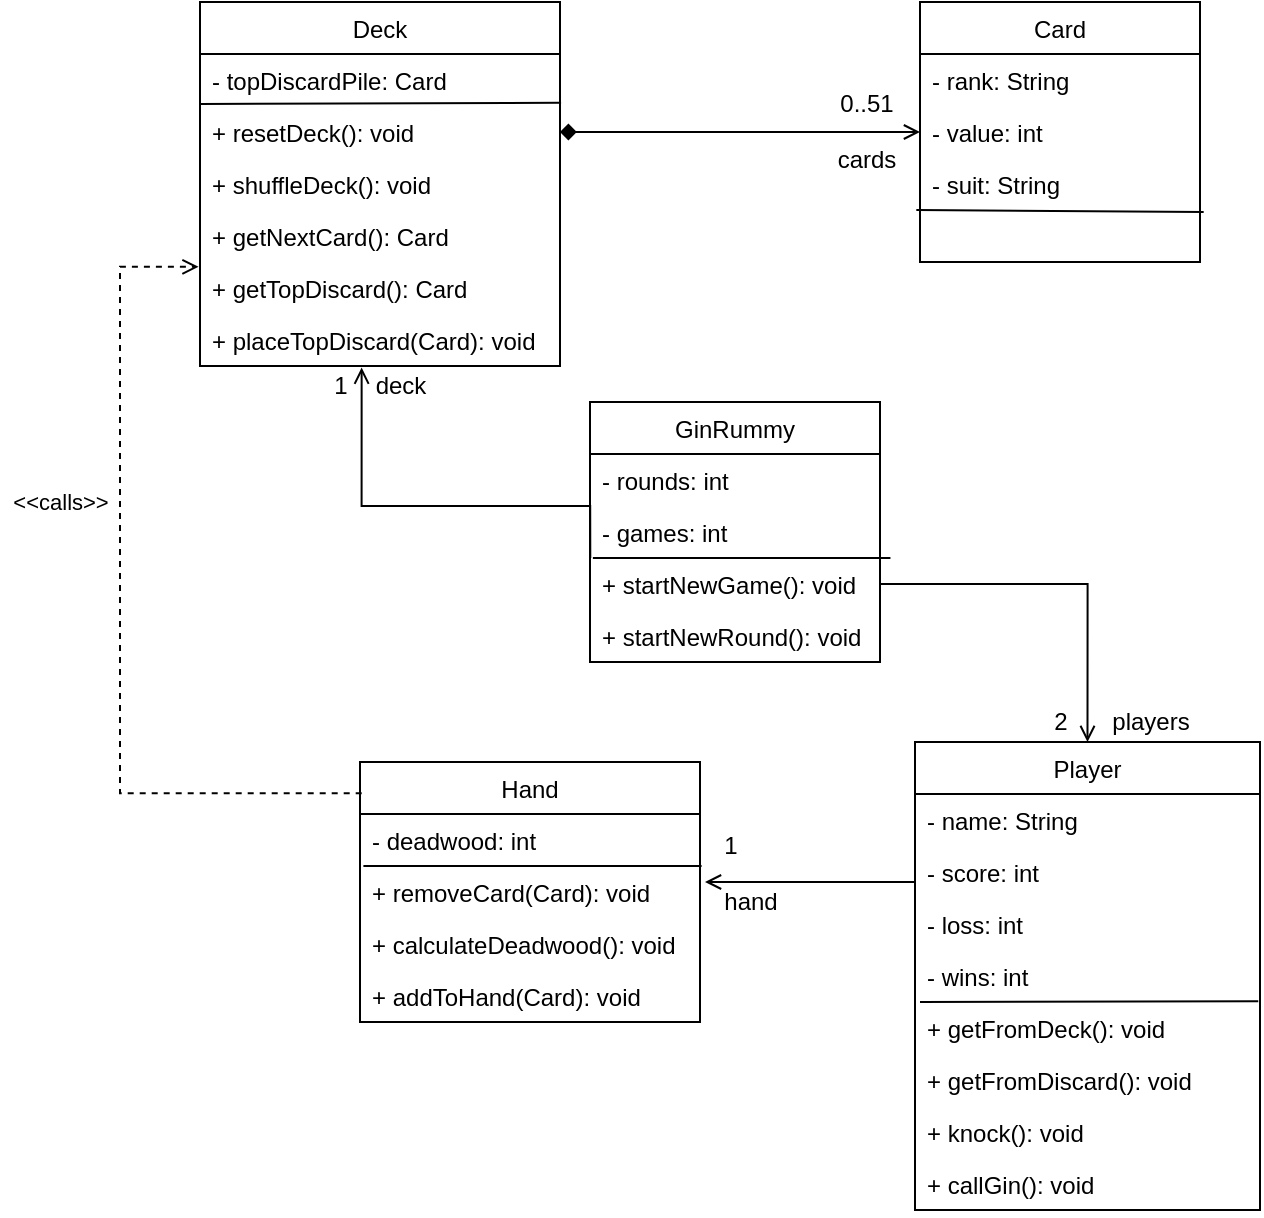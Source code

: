 <mxfile version="14.8.5" type="device"><diagram id="83G-iVeNIf1p2QS6cMxY" name="Page-1"><mxGraphModel dx="1038" dy="556" grid="1" gridSize="10" guides="1" tooltips="1" connect="1" arrows="1" fold="1" page="1" pageScale="1" pageWidth="850" pageHeight="1100" math="0" shadow="0"><root><mxCell id="0"/><mxCell id="1" parent="0"/><mxCell id="Ign9iIN8-Xl34UDNv2AH-1" value="Deck" style="swimlane;fontStyle=0;childLayout=stackLayout;horizontal=1;startSize=26;horizontalStack=0;resizeParent=1;resizeParentMax=0;resizeLast=0;collapsible=1;marginBottom=0;" vertex="1" parent="1"><mxGeometry x="150" y="120" width="180" height="182" as="geometry"><mxRectangle x="230" y="430" width="60" height="26" as="alternateBounds"/></mxGeometry></mxCell><mxCell id="Ign9iIN8-Xl34UDNv2AH-29" value="- topDiscardPile: Card" style="text;fillColor=none;align=left;verticalAlign=top;spacingLeft=4;spacingRight=4;overflow=hidden;rotatable=0;points=[[0,0.5],[1,0.5]];portConstraint=eastwest;" vertex="1" parent="Ign9iIN8-Xl34UDNv2AH-1"><mxGeometry y="26" width="180" height="26" as="geometry"/></mxCell><mxCell id="Ign9iIN8-Xl34UDNv2AH-78" value="" style="endArrow=none;html=1;fontSize=11;entryX=1.003;entryY=-0.062;entryDx=0;entryDy=0;entryPerimeter=0;" edge="1" parent="Ign9iIN8-Xl34UDNv2AH-1" target="Ign9iIN8-Xl34UDNv2AH-2"><mxGeometry width="50" height="50" relative="1" as="geometry"><mxPoint y="51" as="sourcePoint"/><mxPoint x="143.66" y="52" as="targetPoint"/></mxGeometry></mxCell><mxCell id="Ign9iIN8-Xl34UDNv2AH-2" value="+ resetDeck(): void" style="text;strokeColor=none;fillColor=none;align=left;verticalAlign=top;spacingLeft=4;spacingRight=4;overflow=hidden;rotatable=0;points=[[0,0.5],[1,0.5]];portConstraint=eastwest;" vertex="1" parent="Ign9iIN8-Xl34UDNv2AH-1"><mxGeometry y="52" width="180" height="26" as="geometry"/></mxCell><mxCell id="Ign9iIN8-Xl34UDNv2AH-3" value="+ shuffleDeck(): void" style="text;strokeColor=none;fillColor=none;align=left;verticalAlign=top;spacingLeft=4;spacingRight=4;overflow=hidden;rotatable=0;points=[[0,0.5],[1,0.5]];portConstraint=eastwest;" vertex="1" parent="Ign9iIN8-Xl34UDNv2AH-1"><mxGeometry y="78" width="180" height="26" as="geometry"/></mxCell><mxCell id="Ign9iIN8-Xl34UDNv2AH-4" value="+ getNextCard(): Card" style="text;strokeColor=none;fillColor=none;align=left;verticalAlign=top;spacingLeft=4;spacingRight=4;overflow=hidden;rotatable=0;points=[[0,0.5],[1,0.5]];portConstraint=eastwest;" vertex="1" parent="Ign9iIN8-Xl34UDNv2AH-1"><mxGeometry y="104" width="180" height="26" as="geometry"/></mxCell><mxCell id="Ign9iIN8-Xl34UDNv2AH-76" value="+ getTopDiscard(): Card" style="text;strokeColor=none;fillColor=none;align=left;verticalAlign=top;spacingLeft=4;spacingRight=4;overflow=hidden;rotatable=0;points=[[0,0.5],[1,0.5]];portConstraint=eastwest;" vertex="1" parent="Ign9iIN8-Xl34UDNv2AH-1"><mxGeometry y="130" width="180" height="26" as="geometry"/></mxCell><mxCell id="Ign9iIN8-Xl34UDNv2AH-75" value="+ placeTopDiscard(Card): void" style="text;strokeColor=none;fillColor=none;align=left;verticalAlign=top;spacingLeft=4;spacingRight=4;overflow=hidden;rotatable=0;points=[[0,0.5],[1,0.5]];portConstraint=eastwest;" vertex="1" parent="Ign9iIN8-Xl34UDNv2AH-1"><mxGeometry y="156" width="180" height="26" as="geometry"/></mxCell><mxCell id="Ign9iIN8-Xl34UDNv2AH-5" value="Player" style="swimlane;fontStyle=0;childLayout=stackLayout;horizontal=1;startSize=26;horizontalStack=0;resizeParent=1;resizeParentMax=0;resizeLast=0;collapsible=1;marginBottom=0;" vertex="1" parent="1"><mxGeometry x="507.5" y="490" width="172.5" height="234" as="geometry"/></mxCell><mxCell id="Ign9iIN8-Xl34UDNv2AH-41" value="- name: String" style="text;fillColor=none;align=left;verticalAlign=top;spacingLeft=4;spacingRight=4;overflow=hidden;rotatable=0;points=[[0,0.5],[1,0.5]];portConstraint=eastwest;" vertex="1" parent="Ign9iIN8-Xl34UDNv2AH-5"><mxGeometry y="26" width="172.5" height="26" as="geometry"/></mxCell><mxCell id="Ign9iIN8-Xl34UDNv2AH-31" value="- score: int" style="text;fillColor=none;align=left;verticalAlign=top;spacingLeft=4;spacingRight=4;overflow=hidden;rotatable=0;points=[[0,0.5],[1,0.5]];portConstraint=eastwest;sketch=0;" vertex="1" parent="Ign9iIN8-Xl34UDNv2AH-5"><mxGeometry y="52" width="172.5" height="26" as="geometry"/></mxCell><mxCell id="Ign9iIN8-Xl34UDNv2AH-85" value="- loss: int" style="text;fillColor=none;align=left;verticalAlign=top;spacingLeft=4;spacingRight=4;overflow=hidden;rotatable=0;points=[[0,0.5],[1,0.5]];portConstraint=eastwest;" vertex="1" parent="Ign9iIN8-Xl34UDNv2AH-5"><mxGeometry y="78" width="172.5" height="26" as="geometry"/></mxCell><mxCell id="Ign9iIN8-Xl34UDNv2AH-84" value="- wins: int" style="text;fillColor=none;align=left;verticalAlign=top;spacingLeft=4;spacingRight=4;overflow=hidden;rotatable=0;points=[[0,0.5],[1,0.5]];portConstraint=eastwest;" vertex="1" parent="Ign9iIN8-Xl34UDNv2AH-5"><mxGeometry y="104" width="172.5" height="26" as="geometry"/></mxCell><mxCell id="Ign9iIN8-Xl34UDNv2AH-6" value="+ getFromDeck(): void" style="text;fillColor=none;align=left;verticalAlign=top;spacingLeft=4;spacingRight=4;overflow=hidden;rotatable=0;points=[[0,0.5],[1,0.5]];portConstraint=eastwest;" vertex="1" parent="Ign9iIN8-Xl34UDNv2AH-5"><mxGeometry y="130" width="172.5" height="26" as="geometry"/></mxCell><mxCell id="Ign9iIN8-Xl34UDNv2AH-42" value="+ getFromDiscard(): void" style="text;fillColor=none;align=left;verticalAlign=top;spacingLeft=4;spacingRight=4;overflow=hidden;rotatable=0;points=[[0,0.5],[1,0.5]];portConstraint=eastwest;" vertex="1" parent="Ign9iIN8-Xl34UDNv2AH-5"><mxGeometry y="156" width="172.5" height="26" as="geometry"/></mxCell><mxCell id="Ign9iIN8-Xl34UDNv2AH-33" value="+ knock(): void " style="text;fillColor=none;align=left;verticalAlign=top;spacingLeft=4;spacingRight=4;overflow=hidden;rotatable=0;points=[[0,0.5],[1,0.5]];portConstraint=eastwest;" vertex="1" parent="Ign9iIN8-Xl34UDNv2AH-5"><mxGeometry y="182" width="172.5" height="26" as="geometry"/></mxCell><mxCell id="Ign9iIN8-Xl34UDNv2AH-34" value="+ callGin(): void" style="text;fillColor=none;align=left;verticalAlign=top;spacingLeft=4;spacingRight=4;overflow=hidden;rotatable=0;points=[[0,0.5],[1,0.5]];portConstraint=eastwest;" vertex="1" parent="Ign9iIN8-Xl34UDNv2AH-5"><mxGeometry y="208" width="172.5" height="26" as="geometry"/></mxCell><mxCell id="Ign9iIN8-Xl34UDNv2AH-9" value="Hand" style="swimlane;fontStyle=0;childLayout=stackLayout;horizontal=1;startSize=26;horizontalStack=0;resizeParent=1;resizeParentMax=0;resizeLast=0;collapsible=1;marginBottom=0;" vertex="1" parent="1"><mxGeometry x="230" y="500" width="170" height="130" as="geometry"/></mxCell><mxCell id="Ign9iIN8-Xl34UDNv2AH-10" value="- deadwood: int" style="text;fillColor=none;align=left;verticalAlign=top;spacingLeft=4;spacingRight=4;overflow=hidden;rotatable=0;points=[[0,0.5],[1,0.5]];portConstraint=eastwest;" vertex="1" parent="Ign9iIN8-Xl34UDNv2AH-9"><mxGeometry y="26" width="170" height="26" as="geometry"/></mxCell><mxCell id="Ign9iIN8-Xl34UDNv2AH-51" value="+ removeCard(Card): void" style="text;strokeColor=none;fillColor=none;align=left;verticalAlign=top;spacingLeft=4;spacingRight=4;overflow=hidden;rotatable=0;points=[[0,0.5],[1,0.5]];portConstraint=eastwest;" vertex="1" parent="Ign9iIN8-Xl34UDNv2AH-9"><mxGeometry y="52" width="170" height="26" as="geometry"/></mxCell><mxCell id="Ign9iIN8-Xl34UDNv2AH-87" value="+ calculateDeadwood(): void" style="text;strokeColor=none;fillColor=none;align=left;verticalAlign=top;spacingLeft=4;spacingRight=4;overflow=hidden;rotatable=0;points=[[0,0.5],[1,0.5]];portConstraint=eastwest;" vertex="1" parent="Ign9iIN8-Xl34UDNv2AH-9"><mxGeometry y="78" width="170" height="26" as="geometry"/></mxCell><mxCell id="Ign9iIN8-Xl34UDNv2AH-12" value="+ addToHand(Card): void" style="text;strokeColor=none;fillColor=none;align=left;verticalAlign=top;spacingLeft=4;spacingRight=4;overflow=hidden;rotatable=0;points=[[0,0.5],[1,0.5]];portConstraint=eastwest;" vertex="1" parent="Ign9iIN8-Xl34UDNv2AH-9"><mxGeometry y="104" width="170" height="26" as="geometry"/></mxCell><mxCell id="Ign9iIN8-Xl34UDNv2AH-13" value="Card" style="swimlane;fontStyle=0;childLayout=stackLayout;horizontal=1;startSize=26;horizontalStack=0;resizeParent=1;resizeParentMax=0;resizeLast=0;collapsible=1;marginBottom=0;" vertex="1" parent="1"><mxGeometry x="510" y="120" width="140" height="130" as="geometry"><mxRectangle x="520" y="430" width="60" height="26" as="alternateBounds"/></mxGeometry></mxCell><mxCell id="Ign9iIN8-Xl34UDNv2AH-14" value="- rank: String" style="text;strokeColor=none;fillColor=none;align=left;verticalAlign=top;spacingLeft=4;spacingRight=4;overflow=hidden;rotatable=0;points=[[0,0.5],[1,0.5]];portConstraint=eastwest;" vertex="1" parent="Ign9iIN8-Xl34UDNv2AH-13"><mxGeometry y="26" width="140" height="26" as="geometry"/></mxCell><mxCell id="Ign9iIN8-Xl34UDNv2AH-15" value="- value: int" style="text;strokeColor=none;fillColor=none;align=left;verticalAlign=top;spacingLeft=4;spacingRight=4;overflow=hidden;rotatable=0;points=[[0,0.5],[1,0.5]];portConstraint=eastwest;" vertex="1" parent="Ign9iIN8-Xl34UDNv2AH-13"><mxGeometry y="52" width="140" height="26" as="geometry"/></mxCell><mxCell id="Ign9iIN8-Xl34UDNv2AH-16" value="- suit: String" style="text;strokeColor=none;fillColor=none;align=left;verticalAlign=top;spacingLeft=4;spacingRight=4;overflow=hidden;rotatable=0;points=[[0,0.5],[1,0.5]];portConstraint=eastwest;" vertex="1" parent="Ign9iIN8-Xl34UDNv2AH-13"><mxGeometry y="78" width="140" height="26" as="geometry"/></mxCell><mxCell id="Ign9iIN8-Xl34UDNv2AH-79" value="" style="endArrow=none;html=1;fontSize=11;entryX=1.008;entryY=1;entryDx=0;entryDy=0;entryPerimeter=0;" edge="1" parent="Ign9iIN8-Xl34UDNv2AH-13"><mxGeometry width="50" height="50" relative="1" as="geometry"><mxPoint x="-1.83" y="104" as="sourcePoint"/><mxPoint x="141.83" y="105" as="targetPoint"/></mxGeometry></mxCell><mxCell id="Ign9iIN8-Xl34UDNv2AH-50" value="" style="text;fillColor=none;align=left;verticalAlign=top;spacingLeft=4;spacingRight=4;overflow=hidden;rotatable=0;points=[[0,0.5],[1,0.5]];portConstraint=eastwest;" vertex="1" parent="Ign9iIN8-Xl34UDNv2AH-13"><mxGeometry y="104" width="140" height="26" as="geometry"/></mxCell><mxCell id="Ign9iIN8-Xl34UDNv2AH-35" style="edgeStyle=orthogonalEdgeStyle;rounded=0;orthogonalLoop=1;jettySize=auto;html=1;startArrow=none;startFill=0;endArrow=open;endFill=0;exitX=0.001;exitY=0;exitDx=0;exitDy=0;exitPerimeter=0;entryX=0.449;entryY=1.031;entryDx=0;entryDy=0;entryPerimeter=0;" edge="1" parent="1" source="Ign9iIN8-Xl34UDNv2AH-19" target="Ign9iIN8-Xl34UDNv2AH-75"><mxGeometry relative="1" as="geometry"><mxPoint x="270" y="340" as="targetPoint"/><Array as="points"><mxPoint x="345" y="372"/><mxPoint x="231" y="372"/></Array></mxGeometry></mxCell><mxCell id="Ign9iIN8-Xl34UDNv2AH-17" value="GinRummy" style="swimlane;fontStyle=0;childLayout=stackLayout;horizontal=1;startSize=26;horizontalStack=0;resizeParent=1;resizeParentMax=0;resizeLast=0;collapsible=1;marginBottom=0;" vertex="1" parent="1"><mxGeometry x="345" y="320" width="145" height="130" as="geometry"/></mxCell><mxCell id="Ign9iIN8-Xl34UDNv2AH-18" value="- rounds: int" style="text;fillColor=none;align=left;verticalAlign=top;spacingLeft=4;spacingRight=4;overflow=hidden;rotatable=0;points=[[0,0.5],[1,0.5]];portConstraint=eastwest;" vertex="1" parent="Ign9iIN8-Xl34UDNv2AH-17"><mxGeometry y="26" width="145" height="26" as="geometry"/></mxCell><mxCell id="Ign9iIN8-Xl34UDNv2AH-83" value="- games: int" style="text;fillColor=none;align=left;verticalAlign=top;spacingLeft=4;spacingRight=4;overflow=hidden;rotatable=0;points=[[0,0.5],[1,0.5]];portConstraint=eastwest;" vertex="1" parent="Ign9iIN8-Xl34UDNv2AH-17"><mxGeometry y="52" width="145" height="26" as="geometry"/></mxCell><mxCell id="Ign9iIN8-Xl34UDNv2AH-19" value="+ startNewGame(): void" style="text;strokeColor=none;fillColor=none;align=left;verticalAlign=top;spacingLeft=4;spacingRight=4;overflow=hidden;rotatable=0;points=[[0,0.5],[1,0.5]];portConstraint=eastwest;" vertex="1" parent="Ign9iIN8-Xl34UDNv2AH-17"><mxGeometry y="78" width="145" height="26" as="geometry"/></mxCell><mxCell id="Ign9iIN8-Xl34UDNv2AH-20" value="+ startNewRound(): void" style="text;strokeColor=none;fillColor=none;align=left;verticalAlign=top;spacingLeft=4;spacingRight=4;overflow=hidden;rotatable=0;points=[[0,0.5],[1,0.5]];portConstraint=eastwest;" vertex="1" parent="Ign9iIN8-Xl34UDNv2AH-17"><mxGeometry y="104" width="145" height="26" as="geometry"/></mxCell><mxCell id="Ign9iIN8-Xl34UDNv2AH-82" value="" style="endArrow=none;html=1;fontSize=11;exitX=0.01;exitY=0;exitDx=0;exitDy=0;exitPerimeter=0;entryX=1.036;entryY=0;entryDx=0;entryDy=0;entryPerimeter=0;" edge="1" parent="Ign9iIN8-Xl34UDNv2AH-17" source="Ign9iIN8-Xl34UDNv2AH-19" target="Ign9iIN8-Xl34UDNv2AH-19"><mxGeometry width="50" height="50" relative="1" as="geometry"><mxPoint x="95" y="110" as="sourcePoint"/><mxPoint x="145" y="60" as="targetPoint"/></mxGeometry></mxCell><mxCell id="Ign9iIN8-Xl34UDNv2AH-21" style="rounded=0;orthogonalLoop=1;jettySize=auto;html=1;exitX=1;exitY=0.5;exitDx=0;exitDy=0;entryX=0;entryY=0.5;entryDx=0;entryDy=0;startArrow=diamond;startFill=1;endArrow=open;endFill=0;" edge="1" parent="1" source="Ign9iIN8-Xl34UDNv2AH-2" target="Ign9iIN8-Xl34UDNv2AH-15"><mxGeometry relative="1" as="geometry"/></mxCell><mxCell id="Ign9iIN8-Xl34UDNv2AH-22" value="0..51" style="text;html=1;align=center;verticalAlign=middle;resizable=0;points=[];autosize=1;strokeColor=none;" vertex="1" parent="1"><mxGeometry x="462.5" y="161" width="40" height="20" as="geometry"/></mxCell><mxCell id="Ign9iIN8-Xl34UDNv2AH-23" value="cards" style="text;html=1;align=center;verticalAlign=middle;resizable=0;points=[];autosize=1;strokeColor=none;" vertex="1" parent="1"><mxGeometry x="457.5" y="189" width="50" height="20" as="geometry"/></mxCell><mxCell id="Ign9iIN8-Xl34UDNv2AH-25" style="edgeStyle=none;rounded=0;orthogonalLoop=1;jettySize=auto;html=1;exitX=0;exitY=0.5;exitDx=0;exitDy=0;entryX=1;entryY=0.5;entryDx=0;entryDy=0;startArrow=none;startFill=0;endArrow=open;endFill=0;" edge="1" parent="1"><mxGeometry relative="1" as="geometry"><mxPoint x="507.5" y="560" as="sourcePoint"/><mxPoint x="402.5" y="560" as="targetPoint"/></mxGeometry></mxCell><mxCell id="Ign9iIN8-Xl34UDNv2AH-26" value="1" style="text;html=1;align=center;verticalAlign=middle;resizable=0;points=[];autosize=1;strokeColor=none;" vertex="1" parent="1"><mxGeometry x="405" y="532" width="20" height="20" as="geometry"/></mxCell><mxCell id="Ign9iIN8-Xl34UDNv2AH-27" value="hand" style="text;html=1;align=center;verticalAlign=middle;resizable=0;points=[];autosize=1;strokeColor=none;" vertex="1" parent="1"><mxGeometry x="405" y="560" width="40" height="20" as="geometry"/></mxCell><mxCell id="Ign9iIN8-Xl34UDNv2AH-36" value="1" style="text;html=1;align=center;verticalAlign=middle;resizable=0;points=[];autosize=1;strokeColor=none;" vertex="1" parent="1"><mxGeometry x="210" y="302" width="20" height="20" as="geometry"/></mxCell><mxCell id="Ign9iIN8-Xl34UDNv2AH-37" value="deck" style="text;html=1;align=center;verticalAlign=middle;resizable=0;points=[];autosize=1;strokeColor=none;" vertex="1" parent="1"><mxGeometry x="230" y="302" width="40" height="20" as="geometry"/></mxCell><mxCell id="Ign9iIN8-Xl34UDNv2AH-38" style="edgeStyle=orthogonalEdgeStyle;rounded=0;orthogonalLoop=1;jettySize=auto;html=1;exitX=1;exitY=0.5;exitDx=0;exitDy=0;entryX=0.5;entryY=0;entryDx=0;entryDy=0;startArrow=none;startFill=0;endArrow=open;endFill=0;" edge="1" parent="1" source="Ign9iIN8-Xl34UDNv2AH-19" target="Ign9iIN8-Xl34UDNv2AH-5"><mxGeometry relative="1" as="geometry"/></mxCell><mxCell id="Ign9iIN8-Xl34UDNv2AH-39" value="2" style="text;html=1;align=center;verticalAlign=middle;resizable=0;points=[];autosize=1;strokeColor=none;" vertex="1" parent="1"><mxGeometry x="570" y="470" width="20" height="20" as="geometry"/></mxCell><mxCell id="Ign9iIN8-Xl34UDNv2AH-40" value="players" style="text;html=1;align=center;verticalAlign=middle;resizable=0;points=[];autosize=1;strokeColor=none;" vertex="1" parent="1"><mxGeometry x="600" y="470" width="50" height="20" as="geometry"/></mxCell><mxCell id="Ign9iIN8-Xl34UDNv2AH-77" value="" style="endArrow=none;html=1;fontSize=11;entryX=0.995;entryY=-0.015;entryDx=0;entryDy=0;entryPerimeter=0;" edge="1" parent="1" target="Ign9iIN8-Xl34UDNv2AH-6"><mxGeometry width="50" height="50" relative="1" as="geometry"><mxPoint x="510" y="620" as="sourcePoint"/><mxPoint x="654" y="620" as="targetPoint"/></mxGeometry></mxCell><mxCell id="Ign9iIN8-Xl34UDNv2AH-80" value="" style="endArrow=none;html=1;fontSize=11;exitX=0.01;exitY=0;exitDx=0;exitDy=0;exitPerimeter=0;entryX=-0.21;entryY=1;entryDx=0;entryDy=0;entryPerimeter=0;" edge="1" parent="1" source="Ign9iIN8-Xl34UDNv2AH-51" target="Ign9iIN8-Xl34UDNv2AH-26"><mxGeometry width="50" height="50" relative="1" as="geometry"><mxPoint x="440" y="430" as="sourcePoint"/><mxPoint x="490" y="380" as="targetPoint"/></mxGeometry></mxCell><mxCell id="Ign9iIN8-Xl34UDNv2AH-90" style="edgeStyle=orthogonalEdgeStyle;rounded=0;orthogonalLoop=1;jettySize=auto;html=1;exitX=0.005;exitY=0.12;exitDx=0;exitDy=0;fontSize=11;startArrow=none;startFill=0;endArrow=open;endFill=0;dashed=1;entryX=-0.004;entryY=0.092;entryDx=0;entryDy=0;entryPerimeter=0;exitPerimeter=0;" edge="1" parent="1" source="Ign9iIN8-Xl34UDNv2AH-9" target="Ign9iIN8-Xl34UDNv2AH-76"><mxGeometry relative="1" as="geometry"><mxPoint x="140" y="250" as="targetPoint"/><Array as="points"><mxPoint x="110" y="516"/><mxPoint x="110" y="252"/></Array></mxGeometry></mxCell><mxCell id="Ign9iIN8-Xl34UDNv2AH-91" value="&amp;lt;&amp;lt;calls&amp;gt;&amp;gt;" style="text;html=1;align=center;verticalAlign=middle;resizable=0;points=[];autosize=1;strokeColor=none;fontSize=11;" vertex="1" parent="1"><mxGeometry x="50" y="360" width="60" height="20" as="geometry"/></mxCell></root></mxGraphModel></diagram></mxfile>